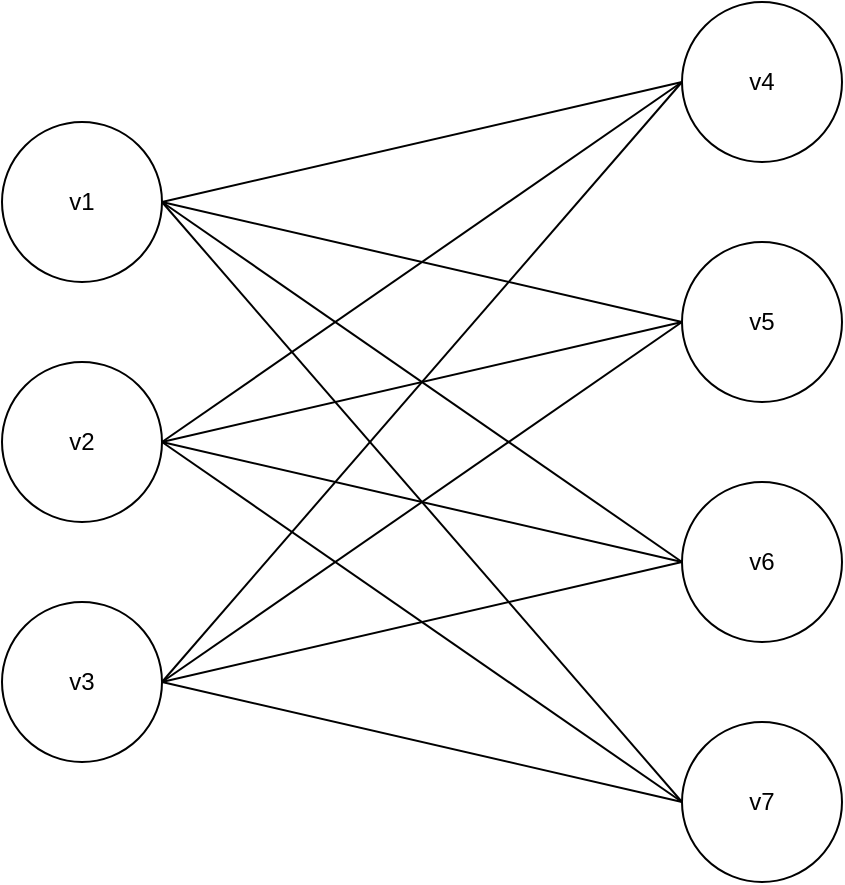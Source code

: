 <mxfile version="14.2.9" type="device"><diagram id="5bbynbQ_wywI9_yX739X" name="Page-1"><mxGraphModel dx="782" dy="426" grid="1" gridSize="10" guides="1" tooltips="1" connect="1" arrows="1" fold="1" page="1" pageScale="1" pageWidth="850" pageHeight="1100" math="0" shadow="0"><root><mxCell id="0"/><mxCell id="1" parent="0"/><mxCell id="6OrXZsD35d6izh9w_f1S-1" value="v1" style="ellipse;whiteSpace=wrap;html=1;" vertex="1" parent="1"><mxGeometry x="200" y="80" width="80" height="80" as="geometry"/></mxCell><mxCell id="6OrXZsD35d6izh9w_f1S-2" value="v2" style="ellipse;whiteSpace=wrap;html=1;" vertex="1" parent="1"><mxGeometry x="200" y="200" width="80" height="80" as="geometry"/></mxCell><mxCell id="6OrXZsD35d6izh9w_f1S-3" value="v3" style="ellipse;whiteSpace=wrap;html=1;" vertex="1" parent="1"><mxGeometry x="200" y="320" width="80" height="80" as="geometry"/></mxCell><mxCell id="6OrXZsD35d6izh9w_f1S-4" value="v4" style="ellipse;whiteSpace=wrap;html=1;" vertex="1" parent="1"><mxGeometry x="540" y="20" width="80" height="80" as="geometry"/></mxCell><mxCell id="6OrXZsD35d6izh9w_f1S-5" value="v5" style="ellipse;whiteSpace=wrap;html=1;" vertex="1" parent="1"><mxGeometry x="540" y="140" width="80" height="80" as="geometry"/></mxCell><mxCell id="6OrXZsD35d6izh9w_f1S-6" value="v6" style="ellipse;whiteSpace=wrap;html=1;" vertex="1" parent="1"><mxGeometry x="540" y="260" width="80" height="80" as="geometry"/></mxCell><mxCell id="6OrXZsD35d6izh9w_f1S-7" value="" style="endArrow=none;html=1;exitX=1;exitY=0.5;exitDx=0;exitDy=0;entryX=0;entryY=0.5;entryDx=0;entryDy=0;" edge="1" parent="1" source="6OrXZsD35d6izh9w_f1S-1" target="6OrXZsD35d6izh9w_f1S-5"><mxGeometry width="50" height="50" relative="1" as="geometry"><mxPoint x="460" y="310" as="sourcePoint"/><mxPoint x="510" y="260" as="targetPoint"/></mxGeometry></mxCell><mxCell id="6OrXZsD35d6izh9w_f1S-8" value="" style="endArrow=none;html=1;exitX=1;exitY=0.5;exitDx=0;exitDy=0;entryX=0;entryY=0.5;entryDx=0;entryDy=0;" edge="1" parent="1" source="6OrXZsD35d6izh9w_f1S-2" target="6OrXZsD35d6izh9w_f1S-5"><mxGeometry width="50" height="50" relative="1" as="geometry"><mxPoint x="460" y="310" as="sourcePoint"/><mxPoint x="510" y="260" as="targetPoint"/></mxGeometry></mxCell><mxCell id="6OrXZsD35d6izh9w_f1S-9" value="" style="endArrow=none;html=1;exitX=1;exitY=0.5;exitDx=0;exitDy=0;entryX=0;entryY=0.5;entryDx=0;entryDy=0;" edge="1" parent="1" source="6OrXZsD35d6izh9w_f1S-3" target="6OrXZsD35d6izh9w_f1S-5"><mxGeometry width="50" height="50" relative="1" as="geometry"><mxPoint x="460" y="310" as="sourcePoint"/><mxPoint x="510" y="260" as="targetPoint"/></mxGeometry></mxCell><mxCell id="6OrXZsD35d6izh9w_f1S-10" value="" style="endArrow=none;html=1;exitX=1;exitY=0.5;exitDx=0;exitDy=0;entryX=0;entryY=0.5;entryDx=0;entryDy=0;" edge="1" parent="1" source="6OrXZsD35d6izh9w_f1S-3" target="6OrXZsD35d6izh9w_f1S-6"><mxGeometry width="50" height="50" relative="1" as="geometry"><mxPoint x="460" y="310" as="sourcePoint"/><mxPoint x="510" y="260" as="targetPoint"/></mxGeometry></mxCell><mxCell id="6OrXZsD35d6izh9w_f1S-13" value="" style="endArrow=none;html=1;exitX=1;exitY=0.5;exitDx=0;exitDy=0;entryX=0;entryY=0.5;entryDx=0;entryDy=0;" edge="1" parent="1" source="6OrXZsD35d6izh9w_f1S-2" target="6OrXZsD35d6izh9w_f1S-6"><mxGeometry width="50" height="50" relative="1" as="geometry"><mxPoint x="460" y="310" as="sourcePoint"/><mxPoint x="510" y="260" as="targetPoint"/></mxGeometry></mxCell><mxCell id="6OrXZsD35d6izh9w_f1S-14" value="" style="endArrow=none;html=1;exitX=1;exitY=0.5;exitDx=0;exitDy=0;entryX=0;entryY=0.5;entryDx=0;entryDy=0;" edge="1" parent="1" source="6OrXZsD35d6izh9w_f1S-1" target="6OrXZsD35d6izh9w_f1S-4"><mxGeometry width="50" height="50" relative="1" as="geometry"><mxPoint x="360" y="130" as="sourcePoint"/><mxPoint x="410" y="80" as="targetPoint"/></mxGeometry></mxCell><mxCell id="6OrXZsD35d6izh9w_f1S-17" value="" style="endArrow=none;html=1;exitX=1;exitY=0.5;exitDx=0;exitDy=0;entryX=0;entryY=0.5;entryDx=0;entryDy=0;" edge="1" parent="1" source="6OrXZsD35d6izh9w_f1S-2" target="6OrXZsD35d6izh9w_f1S-4"><mxGeometry width="50" height="50" relative="1" as="geometry"><mxPoint x="470" y="240" as="sourcePoint"/><mxPoint x="520" y="190" as="targetPoint"/></mxGeometry></mxCell><mxCell id="6OrXZsD35d6izh9w_f1S-19" value="" style="endArrow=none;html=1;exitX=1;exitY=0.5;exitDx=0;exitDy=0;entryX=0;entryY=0.5;entryDx=0;entryDy=0;" edge="1" parent="1" source="6OrXZsD35d6izh9w_f1S-3" target="6OrXZsD35d6izh9w_f1S-4"><mxGeometry width="50" height="50" relative="1" as="geometry"><mxPoint x="470" y="240" as="sourcePoint"/><mxPoint x="520" y="190" as="targetPoint"/></mxGeometry></mxCell><mxCell id="6OrXZsD35d6izh9w_f1S-20" value="" style="endArrow=none;html=1;entryX=0;entryY=0.5;entryDx=0;entryDy=0;exitX=1;exitY=0.5;exitDx=0;exitDy=0;" edge="1" parent="1" source="6OrXZsD35d6izh9w_f1S-1" target="6OrXZsD35d6izh9w_f1S-6"><mxGeometry width="50" height="50" relative="1" as="geometry"><mxPoint x="470" y="240" as="sourcePoint"/><mxPoint x="520" y="190" as="targetPoint"/></mxGeometry></mxCell><mxCell id="6OrXZsD35d6izh9w_f1S-21" value="v7&lt;br&gt;" style="ellipse;whiteSpace=wrap;html=1;" vertex="1" parent="1"><mxGeometry x="540" y="380" width="80" height="80" as="geometry"/></mxCell><mxCell id="6OrXZsD35d6izh9w_f1S-22" value="" style="endArrow=none;html=1;exitX=1;exitY=0.5;exitDx=0;exitDy=0;entryX=0;entryY=0.5;entryDx=0;entryDy=0;" edge="1" parent="1" source="6OrXZsD35d6izh9w_f1S-3" target="6OrXZsD35d6izh9w_f1S-21"><mxGeometry width="50" height="50" relative="1" as="geometry"><mxPoint x="280" y="450" as="sourcePoint"/><mxPoint x="330" y="400" as="targetPoint"/></mxGeometry></mxCell><mxCell id="6OrXZsD35d6izh9w_f1S-23" value="" style="endArrow=none;html=1;exitX=0;exitY=0.5;exitDx=0;exitDy=0;entryX=1;entryY=0.5;entryDx=0;entryDy=0;" edge="1" parent="1" source="6OrXZsD35d6izh9w_f1S-21" target="6OrXZsD35d6izh9w_f1S-2"><mxGeometry width="50" height="50" relative="1" as="geometry"><mxPoint x="280" y="550" as="sourcePoint"/><mxPoint x="330" y="500" as="targetPoint"/></mxGeometry></mxCell><mxCell id="6OrXZsD35d6izh9w_f1S-24" value="" style="endArrow=none;html=1;entryX=1;entryY=0.5;entryDx=0;entryDy=0;exitX=0;exitY=0.5;exitDx=0;exitDy=0;" edge="1" parent="1" source="6OrXZsD35d6izh9w_f1S-21" target="6OrXZsD35d6izh9w_f1S-1"><mxGeometry width="50" height="50" relative="1" as="geometry"><mxPoint x="260" y="500" as="sourcePoint"/><mxPoint x="310" y="450" as="targetPoint"/></mxGeometry></mxCell></root></mxGraphModel></diagram></mxfile>